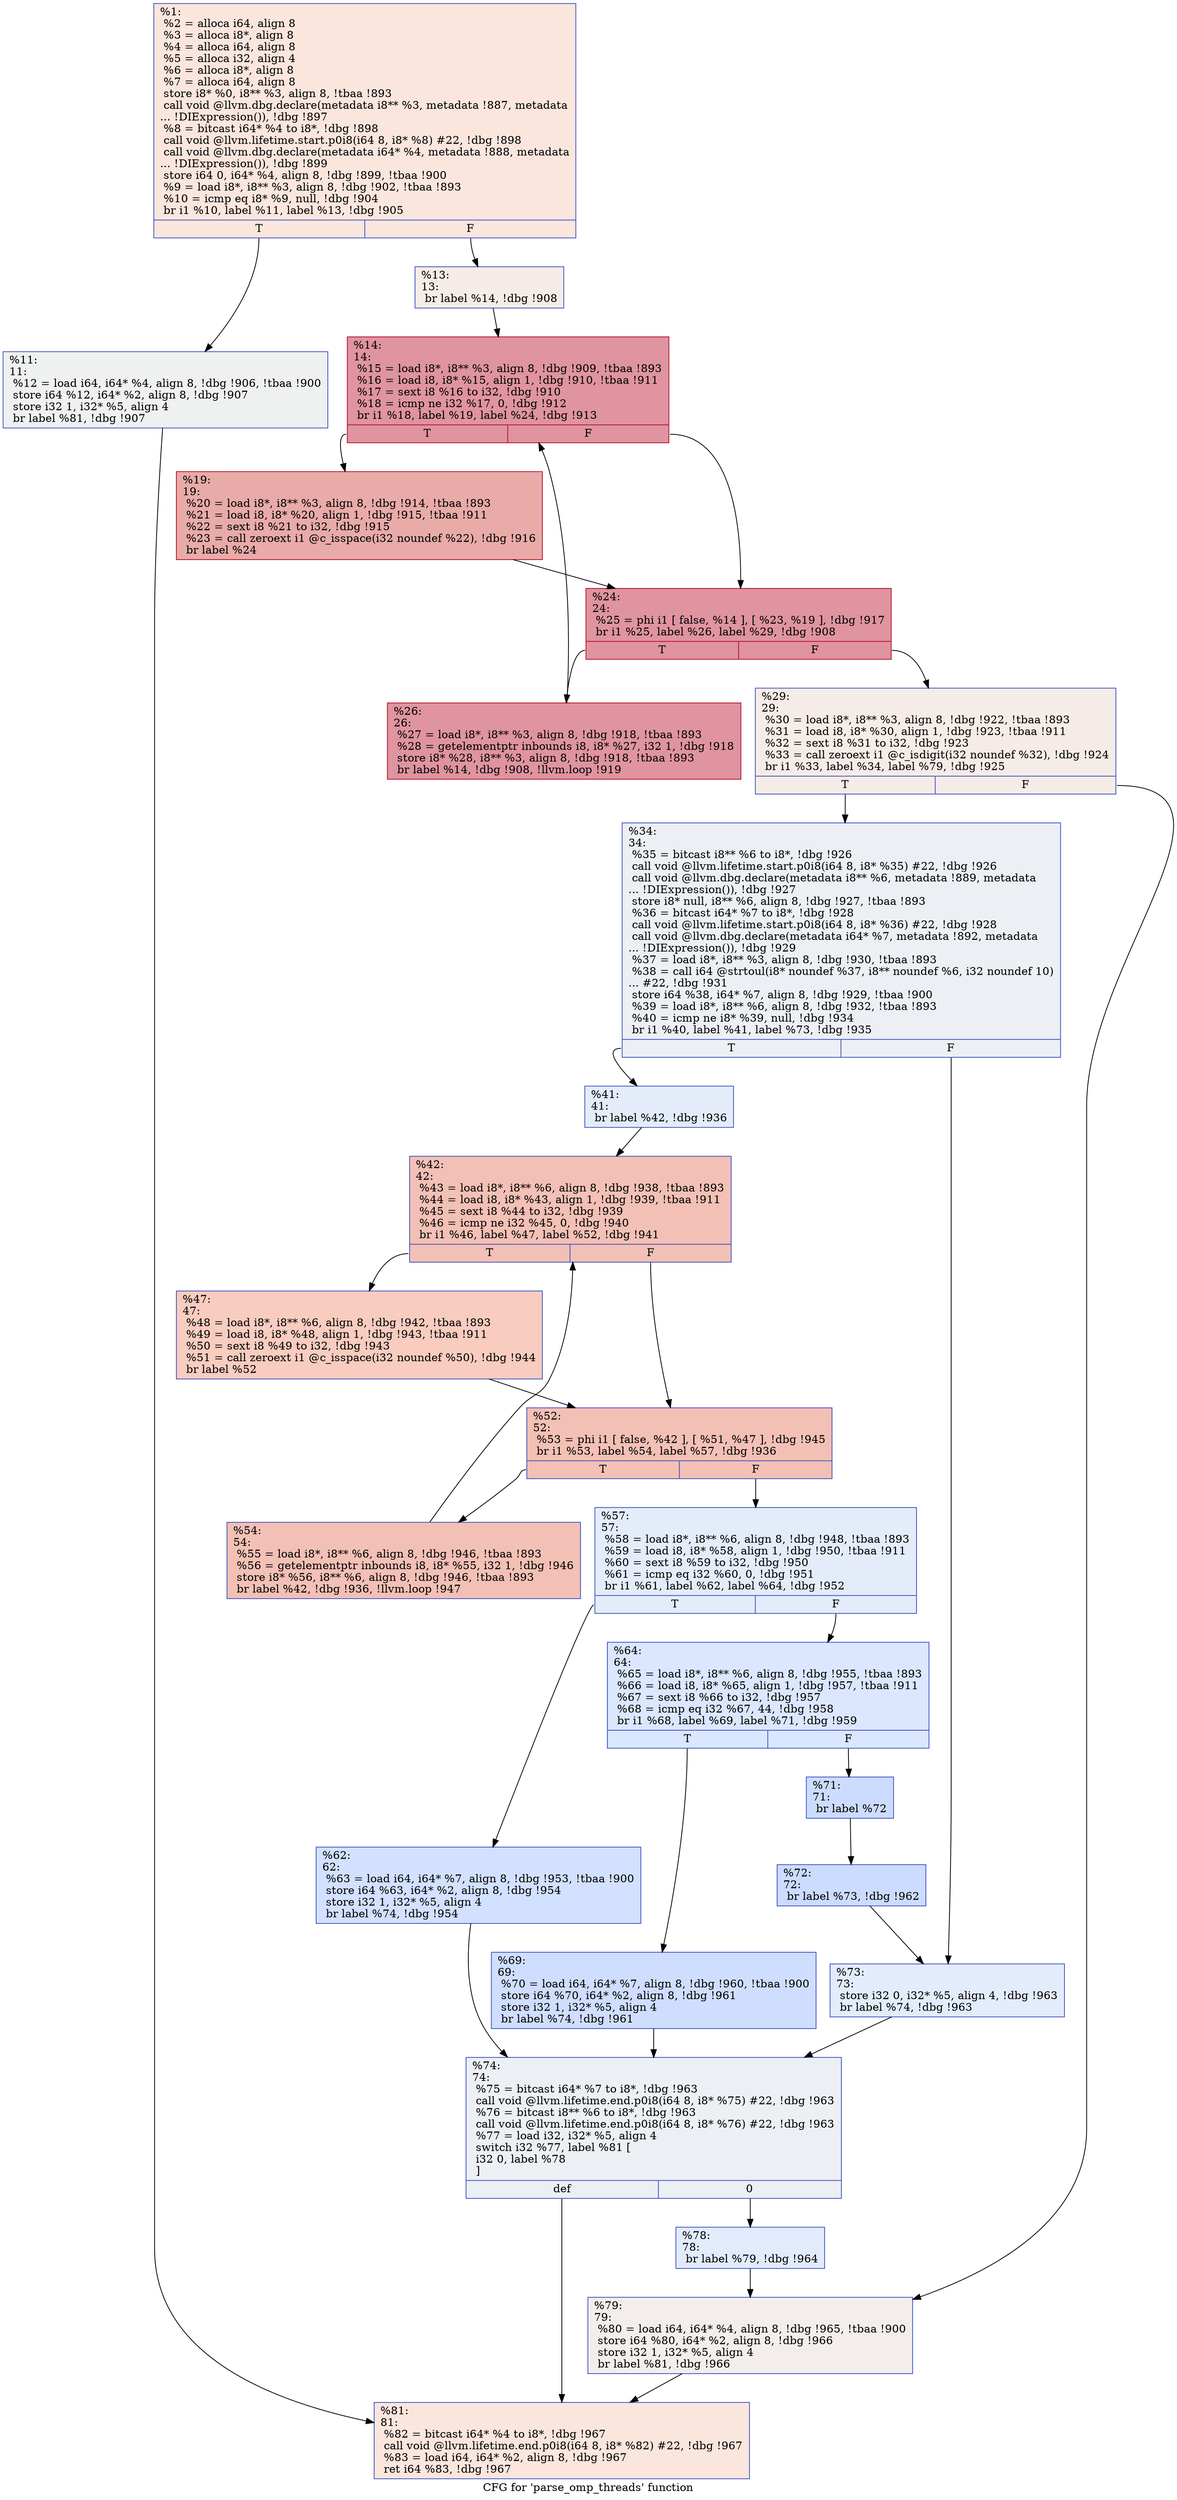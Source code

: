 digraph "CFG for 'parse_omp_threads' function" {
	label="CFG for 'parse_omp_threads' function";

	Node0xe4d730 [shape=record,color="#3d50c3ff", style=filled, fillcolor="#f3c7b170",label="{%1:\l  %2 = alloca i64, align 8\l  %3 = alloca i8*, align 8\l  %4 = alloca i64, align 8\l  %5 = alloca i32, align 4\l  %6 = alloca i8*, align 8\l  %7 = alloca i64, align 8\l  store i8* %0, i8** %3, align 8, !tbaa !893\l  call void @llvm.dbg.declare(metadata i8** %3, metadata !887, metadata\l... !DIExpression()), !dbg !897\l  %8 = bitcast i64* %4 to i8*, !dbg !898\l  call void @llvm.lifetime.start.p0i8(i64 8, i8* %8) #22, !dbg !898\l  call void @llvm.dbg.declare(metadata i64* %4, metadata !888, metadata\l... !DIExpression()), !dbg !899\l  store i64 0, i64* %4, align 8, !dbg !899, !tbaa !900\l  %9 = load i8*, i8** %3, align 8, !dbg !902, !tbaa !893\l  %10 = icmp eq i8* %9, null, !dbg !904\l  br i1 %10, label %11, label %13, !dbg !905\l|{<s0>T|<s1>F}}"];
	Node0xe4d730:s0 -> Node0xe4d850;
	Node0xe4d730:s1 -> Node0xe4d8a0;
	Node0xe4d850 [shape=record,color="#3d50c3ff", style=filled, fillcolor="#dbdcde70",label="{%11:\l11:                                               \l  %12 = load i64, i64* %4, align 8, !dbg !906, !tbaa !900\l  store i64 %12, i64* %2, align 8, !dbg !907\l  store i32 1, i32* %5, align 4\l  br label %81, !dbg !907\l}"];
	Node0xe4d850 -> Node0xe4df80;
	Node0xe4d8a0 [shape=record,color="#3d50c3ff", style=filled, fillcolor="#ead5c970",label="{%13:\l13:                                               \l  br label %14, !dbg !908\l}"];
	Node0xe4d8a0 -> Node0xe4d8f0;
	Node0xe4d8f0 [shape=record,color="#b70d28ff", style=filled, fillcolor="#b70d2870",label="{%14:\l14:                                               \l  %15 = load i8*, i8** %3, align 8, !dbg !909, !tbaa !893\l  %16 = load i8, i8* %15, align 1, !dbg !910, !tbaa !911\l  %17 = sext i8 %16 to i32, !dbg !910\l  %18 = icmp ne i32 %17, 0, !dbg !912\l  br i1 %18, label %19, label %24, !dbg !913\l|{<s0>T|<s1>F}}"];
	Node0xe4d8f0:s0 -> Node0xe4d940;
	Node0xe4d8f0:s1 -> Node0xe4d990;
	Node0xe4d940 [shape=record,color="#b70d28ff", style=filled, fillcolor="#cc403a70",label="{%19:\l19:                                               \l  %20 = load i8*, i8** %3, align 8, !dbg !914, !tbaa !893\l  %21 = load i8, i8* %20, align 1, !dbg !915, !tbaa !911\l  %22 = sext i8 %21 to i32, !dbg !915\l  %23 = call zeroext i1 @c_isspace(i32 noundef %22), !dbg !916\l  br label %24\l}"];
	Node0xe4d940 -> Node0xe4d990;
	Node0xe4d990 [shape=record,color="#b70d28ff", style=filled, fillcolor="#b70d2870",label="{%24:\l24:                                               \l  %25 = phi i1 [ false, %14 ], [ %23, %19 ], !dbg !917\l  br i1 %25, label %26, label %29, !dbg !908\l|{<s0>T|<s1>F}}"];
	Node0xe4d990:s0 -> Node0xe4d9e0;
	Node0xe4d990:s1 -> Node0xe4da30;
	Node0xe4d9e0 [shape=record,color="#b70d28ff", style=filled, fillcolor="#b70d2870",label="{%26:\l26:                                               \l  %27 = load i8*, i8** %3, align 8, !dbg !918, !tbaa !893\l  %28 = getelementptr inbounds i8, i8* %27, i32 1, !dbg !918\l  store i8* %28, i8** %3, align 8, !dbg !918, !tbaa !893\l  br label %14, !dbg !908, !llvm.loop !919\l}"];
	Node0xe4d9e0 -> Node0xe4d8f0;
	Node0xe4da30 [shape=record,color="#3d50c3ff", style=filled, fillcolor="#ead5c970",label="{%29:\l29:                                               \l  %30 = load i8*, i8** %3, align 8, !dbg !922, !tbaa !893\l  %31 = load i8, i8* %30, align 1, !dbg !923, !tbaa !911\l  %32 = sext i8 %31 to i32, !dbg !923\l  %33 = call zeroext i1 @c_isdigit(i32 noundef %32), !dbg !924\l  br i1 %33, label %34, label %79, !dbg !925\l|{<s0>T|<s1>F}}"];
	Node0xe4da30:s0 -> Node0xe4da80;
	Node0xe4da30:s1 -> Node0xe4df30;
	Node0xe4da80 [shape=record,color="#3d50c3ff", style=filled, fillcolor="#d4dbe670",label="{%34:\l34:                                               \l  %35 = bitcast i8** %6 to i8*, !dbg !926\l  call void @llvm.lifetime.start.p0i8(i64 8, i8* %35) #22, !dbg !926\l  call void @llvm.dbg.declare(metadata i8** %6, metadata !889, metadata\l... !DIExpression()), !dbg !927\l  store i8* null, i8** %6, align 8, !dbg !927, !tbaa !893\l  %36 = bitcast i64* %7 to i8*, !dbg !928\l  call void @llvm.lifetime.start.p0i8(i64 8, i8* %36) #22, !dbg !928\l  call void @llvm.dbg.declare(metadata i64* %7, metadata !892, metadata\l... !DIExpression()), !dbg !929\l  %37 = load i8*, i8** %3, align 8, !dbg !930, !tbaa !893\l  %38 = call i64 @strtoul(i8* noundef %37, i8** noundef %6, i32 noundef 10)\l... #22, !dbg !931\l  store i64 %38, i64* %7, align 8, !dbg !929, !tbaa !900\l  %39 = load i8*, i8** %6, align 8, !dbg !932, !tbaa !893\l  %40 = icmp ne i8* %39, null, !dbg !934\l  br i1 %40, label %41, label %73, !dbg !935\l|{<s0>T|<s1>F}}"];
	Node0xe4da80:s0 -> Node0xe4dad0;
	Node0xe4da80:s1 -> Node0xe4de40;
	Node0xe4dad0 [shape=record,color="#3d50c3ff", style=filled, fillcolor="#c1d4f470",label="{%41:\l41:                                               \l  br label %42, !dbg !936\l}"];
	Node0xe4dad0 -> Node0xe4db20;
	Node0xe4db20 [shape=record,color="#3d50c3ff", style=filled, fillcolor="#e5705870",label="{%42:\l42:                                               \l  %43 = load i8*, i8** %6, align 8, !dbg !938, !tbaa !893\l  %44 = load i8, i8* %43, align 1, !dbg !939, !tbaa !911\l  %45 = sext i8 %44 to i32, !dbg !939\l  %46 = icmp ne i32 %45, 0, !dbg !940\l  br i1 %46, label %47, label %52, !dbg !941\l|{<s0>T|<s1>F}}"];
	Node0xe4db20:s0 -> Node0xe4db70;
	Node0xe4db20:s1 -> Node0xe4dbc0;
	Node0xe4db70 [shape=record,color="#3d50c3ff", style=filled, fillcolor="#f08b6e70",label="{%47:\l47:                                               \l  %48 = load i8*, i8** %6, align 8, !dbg !942, !tbaa !893\l  %49 = load i8, i8* %48, align 1, !dbg !943, !tbaa !911\l  %50 = sext i8 %49 to i32, !dbg !943\l  %51 = call zeroext i1 @c_isspace(i32 noundef %50), !dbg !944\l  br label %52\l}"];
	Node0xe4db70 -> Node0xe4dbc0;
	Node0xe4dbc0 [shape=record,color="#3d50c3ff", style=filled, fillcolor="#e5705870",label="{%52:\l52:                                               \l  %53 = phi i1 [ false, %42 ], [ %51, %47 ], !dbg !945\l  br i1 %53, label %54, label %57, !dbg !936\l|{<s0>T|<s1>F}}"];
	Node0xe4dbc0:s0 -> Node0xe4dc10;
	Node0xe4dbc0:s1 -> Node0xe4dc60;
	Node0xe4dc10 [shape=record,color="#3d50c3ff", style=filled, fillcolor="#e5705870",label="{%54:\l54:                                               \l  %55 = load i8*, i8** %6, align 8, !dbg !946, !tbaa !893\l  %56 = getelementptr inbounds i8, i8* %55, i32 1, !dbg !946\l  store i8* %56, i8** %6, align 8, !dbg !946, !tbaa !893\l  br label %42, !dbg !936, !llvm.loop !947\l}"];
	Node0xe4dc10 -> Node0xe4db20;
	Node0xe4dc60 [shape=record,color="#3d50c3ff", style=filled, fillcolor="#c1d4f470",label="{%57:\l57:                                               \l  %58 = load i8*, i8** %6, align 8, !dbg !948, !tbaa !893\l  %59 = load i8, i8* %58, align 1, !dbg !950, !tbaa !911\l  %60 = sext i8 %59 to i32, !dbg !950\l  %61 = icmp eq i32 %60, 0, !dbg !951\l  br i1 %61, label %62, label %64, !dbg !952\l|{<s0>T|<s1>F}}"];
	Node0xe4dc60:s0 -> Node0xe4dcb0;
	Node0xe4dc60:s1 -> Node0xe4dd00;
	Node0xe4dcb0 [shape=record,color="#3d50c3ff", style=filled, fillcolor="#9abbff70",label="{%62:\l62:                                               \l  %63 = load i64, i64* %7, align 8, !dbg !953, !tbaa !900\l  store i64 %63, i64* %2, align 8, !dbg !954\l  store i32 1, i32* %5, align 4\l  br label %74, !dbg !954\l}"];
	Node0xe4dcb0 -> Node0xe4de90;
	Node0xe4dd00 [shape=record,color="#3d50c3ff", style=filled, fillcolor="#aec9fc70",label="{%64:\l64:                                               \l  %65 = load i8*, i8** %6, align 8, !dbg !955, !tbaa !893\l  %66 = load i8, i8* %65, align 1, !dbg !957, !tbaa !911\l  %67 = sext i8 %66 to i32, !dbg !957\l  %68 = icmp eq i32 %67, 44, !dbg !958\l  br i1 %68, label %69, label %71, !dbg !959\l|{<s0>T|<s1>F}}"];
	Node0xe4dd00:s0 -> Node0xe4dd50;
	Node0xe4dd00:s1 -> Node0xe4dda0;
	Node0xe4dd50 [shape=record,color="#3d50c3ff", style=filled, fillcolor="#93b5fe70",label="{%69:\l69:                                               \l  %70 = load i64, i64* %7, align 8, !dbg !960, !tbaa !900\l  store i64 %70, i64* %2, align 8, !dbg !961\l  store i32 1, i32* %5, align 4\l  br label %74, !dbg !961\l}"];
	Node0xe4dd50 -> Node0xe4de90;
	Node0xe4dda0 [shape=record,color="#3d50c3ff", style=filled, fillcolor="#8caffe70",label="{%71:\l71:                                               \l  br label %72\l}"];
	Node0xe4dda0 -> Node0xe4ddf0;
	Node0xe4ddf0 [shape=record,color="#3d50c3ff", style=filled, fillcolor="#8caffe70",label="{%72:\l72:                                               \l  br label %73, !dbg !962\l}"];
	Node0xe4ddf0 -> Node0xe4de40;
	Node0xe4de40 [shape=record,color="#3d50c3ff", style=filled, fillcolor="#bfd3f670",label="{%73:\l73:                                               \l  store i32 0, i32* %5, align 4, !dbg !963\l  br label %74, !dbg !963\l}"];
	Node0xe4de40 -> Node0xe4de90;
	Node0xe4de90 [shape=record,color="#3d50c3ff", style=filled, fillcolor="#d4dbe670",label="{%74:\l74:                                               \l  %75 = bitcast i64* %7 to i8*, !dbg !963\l  call void @llvm.lifetime.end.p0i8(i64 8, i8* %75) #22, !dbg !963\l  %76 = bitcast i8** %6 to i8*, !dbg !963\l  call void @llvm.lifetime.end.p0i8(i64 8, i8* %76) #22, !dbg !963\l  %77 = load i32, i32* %5, align 4\l  switch i32 %77, label %81 [\l    i32 0, label %78\l  ]\l|{<s0>def|<s1>0}}"];
	Node0xe4de90:s0 -> Node0xe4df80;
	Node0xe4de90:s1 -> Node0xe4dee0;
	Node0xe4dee0 [shape=record,color="#3d50c3ff", style=filled, fillcolor="#bbd1f870",label="{%78:\l78:                                               \l  br label %79, !dbg !964\l}"];
	Node0xe4dee0 -> Node0xe4df30;
	Node0xe4df30 [shape=record,color="#3d50c3ff", style=filled, fillcolor="#e3d9d370",label="{%79:\l79:                                               \l  %80 = load i64, i64* %4, align 8, !dbg !965, !tbaa !900\l  store i64 %80, i64* %2, align 8, !dbg !966\l  store i32 1, i32* %5, align 4\l  br label %81, !dbg !966\l}"];
	Node0xe4df30 -> Node0xe4df80;
	Node0xe4df80 [shape=record,color="#3d50c3ff", style=filled, fillcolor="#f3c7b170",label="{%81:\l81:                                               \l  %82 = bitcast i64* %4 to i8*, !dbg !967\l  call void @llvm.lifetime.end.p0i8(i64 8, i8* %82) #22, !dbg !967\l  %83 = load i64, i64* %2, align 8, !dbg !967\l  ret i64 %83, !dbg !967\l}"];
}
